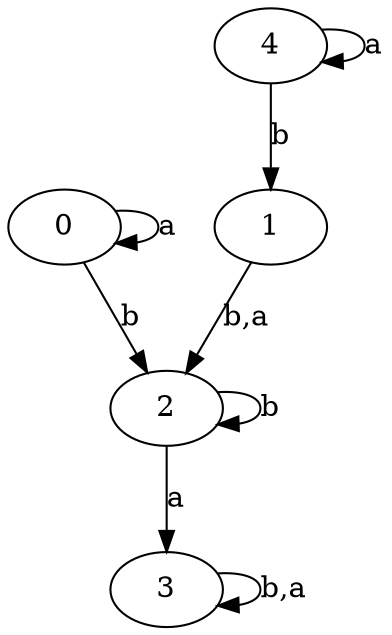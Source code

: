 digraph {
 ranksep=0.5;
 d2tdocpreamble = "\usetikzlibrary{automata}";
 d2tfigpreamble = "\tikzstyle{every state}= [ draw=blue!50,very thick,fill=blue!20]  \tikzstyle{auto}= [fill=white]";
 node [style="state"];
 edge [lblstyle="auto",topath="bend right", len=4  ]
  "0" [label="0",];
  "1" [label="1",];
  "2" [label="2",style = "state, initial"];
  "3" [label="3",];
  "4" [label="4",style = "state, accepting"];
  "0" -> "0" [label="a",topath="loop above"];
  "0" -> "2" [label="b"];
  "1" -> "2" [label="b,a"];
  "2" -> "2" [label="b",topath="loop above"];
  "2" -> "3" [label="a"];
  "3" -> "3" [label="b,a",topath="loop above"];
  "4" -> "1" [label="b"];
  "4" -> "4" [label="a",topath="loop above"];
}